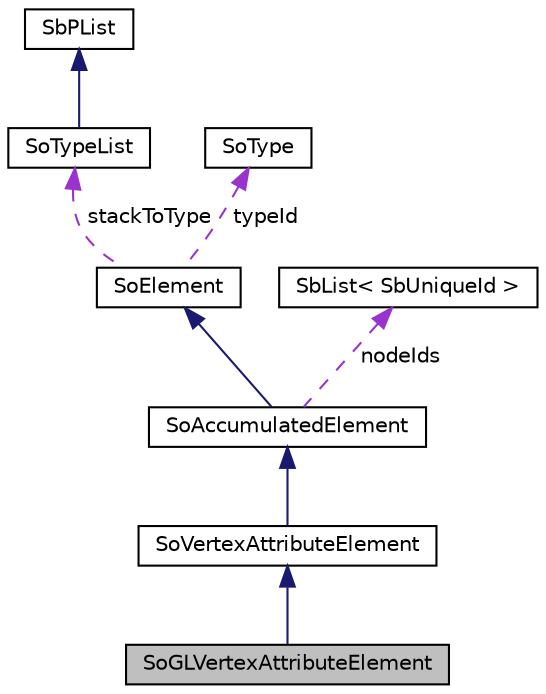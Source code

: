 digraph "SoGLVertexAttributeElement"
{
 // LATEX_PDF_SIZE
  edge [fontname="Helvetica",fontsize="10",labelfontname="Helvetica",labelfontsize="10"];
  node [fontname="Helvetica",fontsize="10",shape=record];
  Node1 [label="SoGLVertexAttributeElement",height=0.2,width=0.4,color="black", fillcolor="grey75", style="filled", fontcolor="black",tooltip="The SoGLVertexAttributeElement class is yet to be documented."];
  Node2 -> Node1 [dir="back",color="midnightblue",fontsize="10",style="solid",fontname="Helvetica"];
  Node2 [label="SoVertexAttributeElement",height=0.2,width=0.4,color="black", fillcolor="white", style="filled",URL="$classSoVertexAttributeElement.html",tooltip="The SoVertexAttributeElement class is yet to be documented."];
  Node3 -> Node2 [dir="back",color="midnightblue",fontsize="10",style="solid",fontname="Helvetica"];
  Node3 [label="SoAccumulatedElement",height=0.2,width=0.4,color="black", fillcolor="white", style="filled",URL="$classSoAccumulatedElement.html",tooltip="The SoAccumulatedElement class is an abstract class for storing accumulated state."];
  Node4 -> Node3 [dir="back",color="midnightblue",fontsize="10",style="solid",fontname="Helvetica"];
  Node4 [label="SoElement",height=0.2,width=0.4,color="black", fillcolor="white", style="filled",URL="$classSoElement.html",tooltip="SoElement is the abstract base class for all elements."];
  Node5 -> Node4 [dir="back",color="darkorchid3",fontsize="10",style="dashed",label=" stackToType" ,fontname="Helvetica"];
  Node5 [label="SoTypeList",height=0.2,width=0.4,color="black", fillcolor="white", style="filled",URL="$classSoTypeList.html",tooltip="The SoTypeList class is a container class for arrays of SoType objects."];
  Node6 -> Node5 [dir="back",color="midnightblue",fontsize="10",style="solid",fontname="Helvetica"];
  Node6 [label="SbPList",height=0.2,width=0.4,color="black", fillcolor="white", style="filled",URL="$classSbPList.html",tooltip="The SbPList class is a container class for void pointers."];
  Node7 -> Node4 [dir="back",color="darkorchid3",fontsize="10",style="dashed",label=" typeId" ,fontname="Helvetica"];
  Node7 [label="SoType",height=0.2,width=0.4,color="black", fillcolor="white", style="filled",URL="$classSoType.html",tooltip="The SoType class is the basis for the runtime type system in Coin."];
  Node8 -> Node3 [dir="back",color="darkorchid3",fontsize="10",style="dashed",label=" nodeIds" ,fontname="Helvetica"];
  Node8 [label="SbList\< SbUniqueId \>",height=0.2,width=0.4,color="black", fillcolor="white", style="filled",URL="$classSbList.html",tooltip=" "];
}
